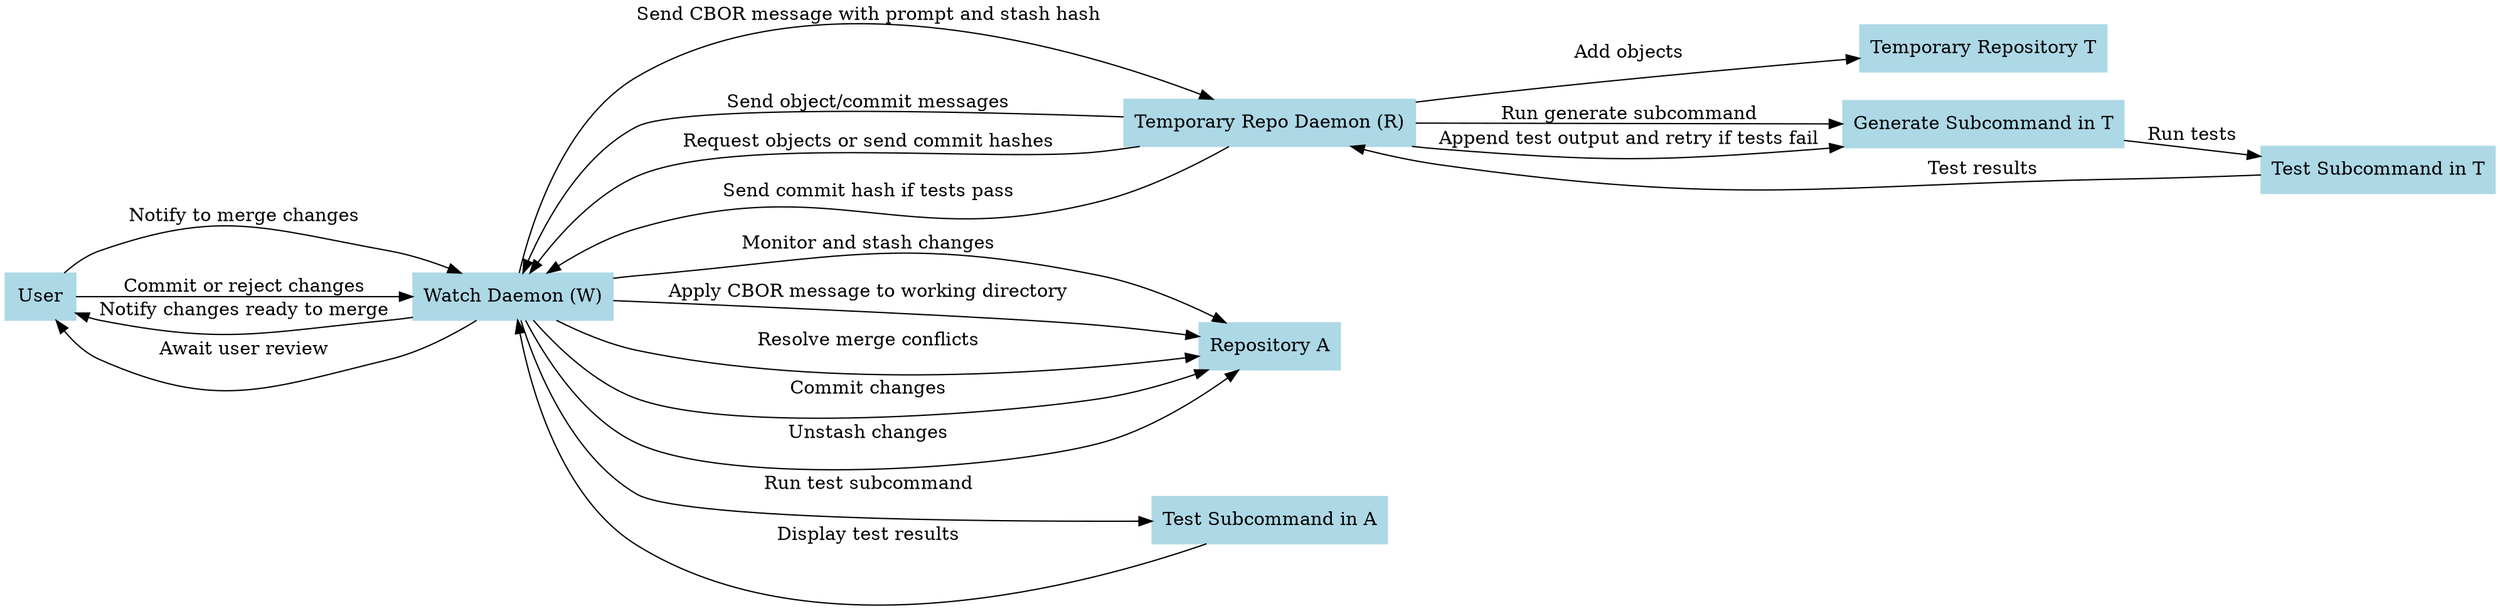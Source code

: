 digraph BRAINSTORM {
    rankdir=LR;
    node [shape=rectangle, style=filled, color=lightblue];

    User [label="User"];
    WatchDaemon [label="Watch Daemon (W)"];
    TempRepoDaemon [label="Temporary Repo Daemon (R)"];
    A [label="Repository A"];
    T [label="Temporary Repository T"];
    TestSubcommandA [label="Test Subcommand in A"];
    TestSubcommandT [label="Test Subcommand in T"];
    GenerateSubcommandT [label="Generate Subcommand in T"];

    // User interactions
    User -> WatchDaemon [label="Notify to merge changes"];
    
    // Watch Daemon interactions
    WatchDaemon -> A [label="Monitor and stash changes"];
    WatchDaemon -> TempRepoDaemon [label="Send CBOR message with prompt and stash hash"];
    TempRepoDaemon -> WatchDaemon [label="Send object/commit messages"];
    WatchDaemon -> User [label="Notify changes ready to merge"];
    
    // Temporary Repo Daemon interactions
    TempRepoDaemon -> T [label="Add objects"];
    TempRepoDaemon -> WatchDaemon [label="Request objects or send commit hashes"];
    TempRepoDaemon -> GenerateSubcommandT [label="Run generate subcommand"];
    GenerateSubcommandT -> TestSubcommandT [label="Run tests"];
    TestSubcommandT -> TempRepoDaemon [label="Test results"];
    TempRepoDaemon -> WatchDaemon [label="Send commit hash if tests pass"];
    TempRepoDaemon -> GenerateSubcommandT [label="Append test output and retry if tests fail"];
    
    // Watch Daemon merging process
    WatchDaemon -> A [label="Apply CBOR message to working directory"];
    WatchDaemon -> A [label="Resolve merge conflicts"];
    WatchDaemon -> TestSubcommandA [label="Run test subcommand"];
    TestSubcommandA -> WatchDaemon [label="Display test results"];
    WatchDaemon -> User [label="Await user review"];
    User -> WatchDaemon [label="Commit or reject changes"];
    WatchDaemon -> A [label="Commit changes"];
    WatchDaemon -> A [label="Unstash changes"];
}
